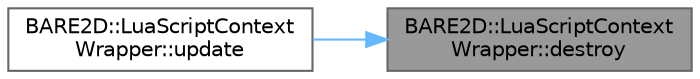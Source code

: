 digraph "BARE2D::LuaScriptContextWrapper::destroy"
{
 // INTERACTIVE_SVG=YES
 // LATEX_PDF_SIZE
  bgcolor="transparent";
  edge [fontname=Helvetica,fontsize=10,labelfontname=Helvetica,labelfontsize=10];
  node [fontname=Helvetica,fontsize=10,shape=box,height=0.2,width=0.4];
  rankdir="RL";
  Node1 [label="BARE2D::LuaScriptContext\lWrapper::destroy",height=0.2,width=0.4,color="gray40", fillcolor="grey60", style="filled", fontcolor="black",tooltip="Cleans up."];
  Node1 -> Node2 [dir="back",color="steelblue1",style="solid"];
  Node2 [label="BARE2D::LuaScriptContext\lWrapper::update",height=0.2,width=0.4,color="grey40", fillcolor="white", style="filled",URL="$class_b_a_r_e2_d_1_1_lua_script_context_wrapper.html#ab7621231b56bdf66af3ebd1472fca721",tooltip="Updates the script - decreases delay counter, checks if it is finished, etc."];
}

